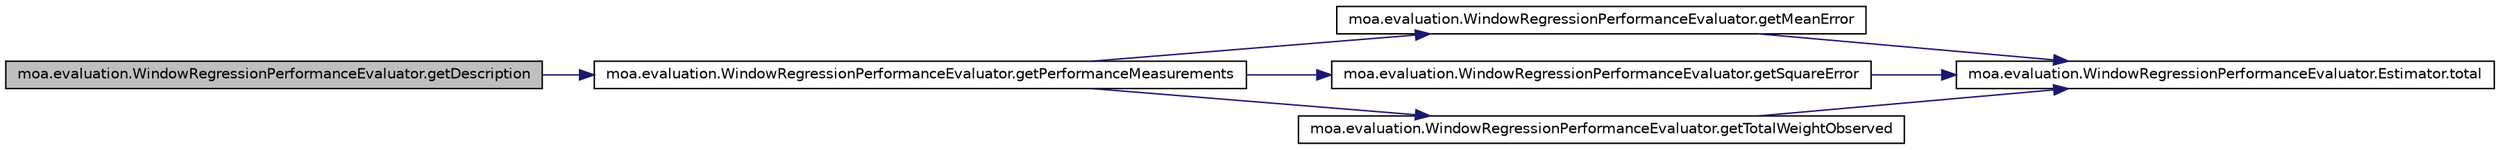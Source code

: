 digraph G
{
  edge [fontname="Helvetica",fontsize="10",labelfontname="Helvetica",labelfontsize="10"];
  node [fontname="Helvetica",fontsize="10",shape=record];
  rankdir=LR;
  Node1 [label="moa.evaluation.WindowRegressionPerformanceEvaluator.getDescription",height=0.2,width=0.4,color="black", fillcolor="grey75", style="filled" fontcolor="black"];
  Node1 -> Node2 [color="midnightblue",fontsize="10",style="solid",fontname="Helvetica"];
  Node2 [label="moa.evaluation.WindowRegressionPerformanceEvaluator.getPerformanceMeasurements",height=0.2,width=0.4,color="black", fillcolor="white", style="filled",URL="$classmoa_1_1evaluation_1_1WindowRegressionPerformanceEvaluator.html#a6c5ed9e50da1c646bc87a33442553701",tooltip="Gets the current measurements monitored by this evaluator."];
  Node2 -> Node3 [color="midnightblue",fontsize="10",style="solid",fontname="Helvetica"];
  Node3 [label="moa.evaluation.WindowRegressionPerformanceEvaluator.getMeanError",height=0.2,width=0.4,color="black", fillcolor="white", style="filled",URL="$classmoa_1_1evaluation_1_1WindowRegressionPerformanceEvaluator.html#a6a6eb99cfafabacf1fe693cbf58f2ab9"];
  Node3 -> Node4 [color="midnightblue",fontsize="10",style="solid",fontname="Helvetica"];
  Node4 [label="moa.evaluation.WindowRegressionPerformanceEvaluator.Estimator.total",height=0.2,width=0.4,color="black", fillcolor="white", style="filled",URL="$classmoa_1_1evaluation_1_1WindowRegressionPerformanceEvaluator_1_1Estimator.html#ac9acdab0f21b2d849e57d16b33ccd8d9"];
  Node2 -> Node5 [color="midnightblue",fontsize="10",style="solid",fontname="Helvetica"];
  Node5 [label="moa.evaluation.WindowRegressionPerformanceEvaluator.getSquareError",height=0.2,width=0.4,color="black", fillcolor="white", style="filled",URL="$classmoa_1_1evaluation_1_1WindowRegressionPerformanceEvaluator.html#ad391617ecb2cd91a2c31ea7173852cfd"];
  Node5 -> Node4 [color="midnightblue",fontsize="10",style="solid",fontname="Helvetica"];
  Node2 -> Node6 [color="midnightblue",fontsize="10",style="solid",fontname="Helvetica"];
  Node6 [label="moa.evaluation.WindowRegressionPerformanceEvaluator.getTotalWeightObserved",height=0.2,width=0.4,color="black", fillcolor="white", style="filled",URL="$classmoa_1_1evaluation_1_1WindowRegressionPerformanceEvaluator.html#a0f1b71088940e9d682478639a940833a"];
  Node6 -> Node4 [color="midnightblue",fontsize="10",style="solid",fontname="Helvetica"];
}
